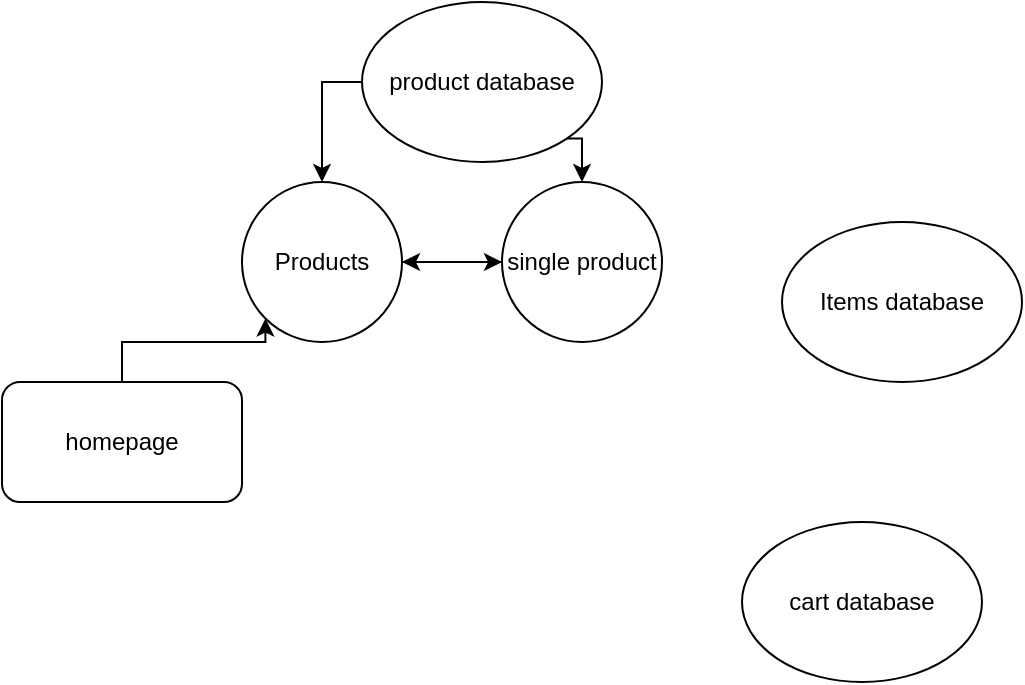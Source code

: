 <mxfile version="22.0.8" type="github">
  <diagram name="Page-1" id="GWQWt9olF0WddI4Uw1R9">
    <mxGraphModel dx="880" dy="446" grid="1" gridSize="10" guides="1" tooltips="1" connect="1" arrows="1" fold="1" page="1" pageScale="1" pageWidth="850" pageHeight="1100" math="0" shadow="0">
      <root>
        <mxCell id="0" />
        <mxCell id="1" parent="0" />
        <mxCell id="A0zICm-oL_uYT9Lr-Q25-4" style="edgeStyle=orthogonalEdgeStyle;rounded=0;orthogonalLoop=1;jettySize=auto;html=1;exitX=0.5;exitY=0;exitDx=0;exitDy=0;entryX=0;entryY=1;entryDx=0;entryDy=0;" edge="1" parent="1" source="A0zICm-oL_uYT9Lr-Q25-1" target="A0zICm-oL_uYT9Lr-Q25-2">
          <mxGeometry relative="1" as="geometry" />
        </mxCell>
        <mxCell id="A0zICm-oL_uYT9Lr-Q25-1" value="homepage" style="rounded=1;whiteSpace=wrap;html=1;" vertex="1" parent="1">
          <mxGeometry x="170" y="200" width="120" height="60" as="geometry" />
        </mxCell>
        <mxCell id="A0zICm-oL_uYT9Lr-Q25-5" style="edgeStyle=orthogonalEdgeStyle;rounded=0;orthogonalLoop=1;jettySize=auto;html=1;exitX=1;exitY=0.5;exitDx=0;exitDy=0;" edge="1" parent="1" source="A0zICm-oL_uYT9Lr-Q25-2" target="A0zICm-oL_uYT9Lr-Q25-3">
          <mxGeometry relative="1" as="geometry" />
        </mxCell>
        <mxCell id="A0zICm-oL_uYT9Lr-Q25-2" value="Products&lt;br&gt;" style="ellipse;whiteSpace=wrap;html=1;aspect=fixed;" vertex="1" parent="1">
          <mxGeometry x="290" y="100" width="80" height="80" as="geometry" />
        </mxCell>
        <mxCell id="A0zICm-oL_uYT9Lr-Q25-6" style="edgeStyle=orthogonalEdgeStyle;rounded=0;orthogonalLoop=1;jettySize=auto;html=1;exitX=0;exitY=0.5;exitDx=0;exitDy=0;entryX=1;entryY=0.5;entryDx=0;entryDy=0;" edge="1" parent="1" source="A0zICm-oL_uYT9Lr-Q25-3" target="A0zICm-oL_uYT9Lr-Q25-2">
          <mxGeometry relative="1" as="geometry" />
        </mxCell>
        <mxCell id="A0zICm-oL_uYT9Lr-Q25-3" value="single product" style="ellipse;whiteSpace=wrap;html=1;aspect=fixed;" vertex="1" parent="1">
          <mxGeometry x="420" y="100" width="80" height="80" as="geometry" />
        </mxCell>
        <mxCell id="A0zICm-oL_uYT9Lr-Q25-10" style="edgeStyle=orthogonalEdgeStyle;rounded=0;orthogonalLoop=1;jettySize=auto;html=1;exitX=0;exitY=0.5;exitDx=0;exitDy=0;entryX=0.5;entryY=0;entryDx=0;entryDy=0;" edge="1" parent="1" source="A0zICm-oL_uYT9Lr-Q25-8" target="A0zICm-oL_uYT9Lr-Q25-2">
          <mxGeometry relative="1" as="geometry" />
        </mxCell>
        <mxCell id="A0zICm-oL_uYT9Lr-Q25-12" style="edgeStyle=orthogonalEdgeStyle;rounded=0;orthogonalLoop=1;jettySize=auto;html=1;exitX=1;exitY=1;exitDx=0;exitDy=0;entryX=0.5;entryY=0;entryDx=0;entryDy=0;" edge="1" parent="1" source="A0zICm-oL_uYT9Lr-Q25-8" target="A0zICm-oL_uYT9Lr-Q25-3">
          <mxGeometry relative="1" as="geometry" />
        </mxCell>
        <mxCell id="A0zICm-oL_uYT9Lr-Q25-8" value="product database&lt;br&gt;" style="ellipse;whiteSpace=wrap;html=1;" vertex="1" parent="1">
          <mxGeometry x="350" y="10" width="120" height="80" as="geometry" />
        </mxCell>
        <mxCell id="A0zICm-oL_uYT9Lr-Q25-13" value="cart database&lt;br&gt;" style="ellipse;whiteSpace=wrap;html=1;" vertex="1" parent="1">
          <mxGeometry x="540" y="270" width="120" height="80" as="geometry" />
        </mxCell>
        <mxCell id="A0zICm-oL_uYT9Lr-Q25-14" value="Items database&lt;br&gt;" style="ellipse;whiteSpace=wrap;html=1;" vertex="1" parent="1">
          <mxGeometry x="560" y="120" width="120" height="80" as="geometry" />
        </mxCell>
      </root>
    </mxGraphModel>
  </diagram>
</mxfile>
